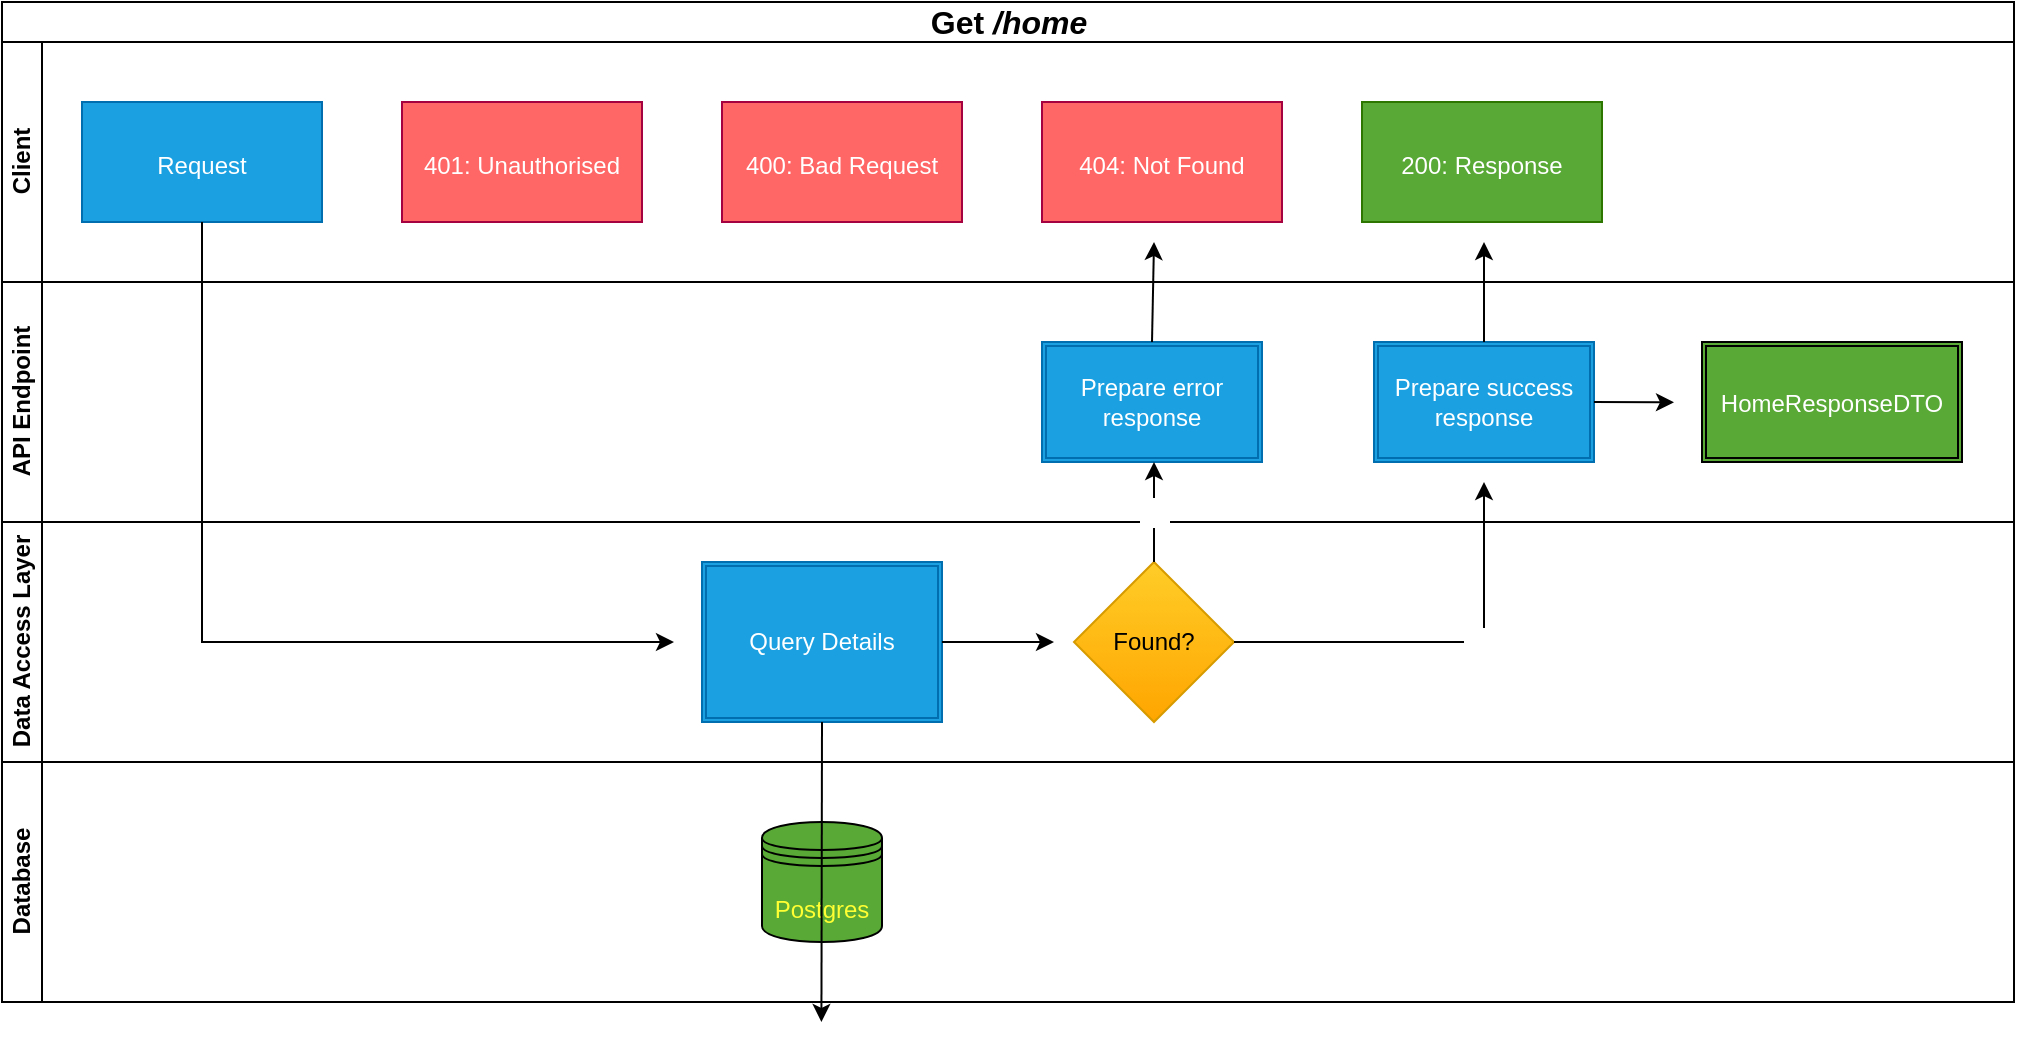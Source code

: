 <mxfile>
    <diagram id="v3T3SfXD5kMLhObpNZNS" name="Page-1">
        <mxGraphModel dx="965" dy="902" grid="0" gridSize="10" guides="0" tooltips="1" connect="1" arrows="1" fold="1" page="1" pageScale="1" pageWidth="583" pageHeight="827" background="none" math="0" shadow="0">
            <root>
                <mxCell id="0"/>
                <mxCell id="1" parent="0"/>
                <mxCell id="28" value="&lt;font style=&quot;font-size: 16px;&quot;&gt;Get &lt;i&gt;/home&lt;/i&gt;&lt;/font&gt;" style="swimlane;childLayout=stackLayout;resizeParent=1;resizeParentMax=0;horizontal=1;startSize=20;horizontalStack=0;html=1;rounded=0;" parent="1" vertex="1">
                    <mxGeometry x="414" y="110" width="1006" height="500" as="geometry"/>
                </mxCell>
                <mxCell id="29" value="Client" style="swimlane;startSize=20;horizontal=0;html=1;rounded=0;" parent="28" vertex="1">
                    <mxGeometry y="20" width="1006" height="120" as="geometry"/>
                </mxCell>
                <mxCell id="38" value="&lt;span style=&quot;font-size: 12px;&quot;&gt;401: Unauthorised&lt;/span&gt;" style="whiteSpace=wrap;html=1;fontSize=19;fillColor=#FF6666;strokeColor=#A50040;fontColor=#ffffff;rounded=0;" parent="29" vertex="1">
                    <mxGeometry x="200" y="30" width="120" height="60" as="geometry"/>
                </mxCell>
                <mxCell id="40" value="&lt;font style=&quot;font-size: 12px;&quot;&gt;400: Bad Request&lt;/font&gt;" style="whiteSpace=wrap;html=1;fontSize=19;fillColor=#FF6666;strokeColor=#A50040;fontColor=#ffffff;rounded=0;" parent="29" vertex="1">
                    <mxGeometry x="360" y="30" width="120" height="60" as="geometry"/>
                </mxCell>
                <mxCell id="42" value="&lt;font style=&quot;font-size: 12px;&quot;&gt;404: Not Found&lt;/font&gt;" style="whiteSpace=wrap;html=1;fontSize=19;fillColor=#FF6666;strokeColor=#A50040;fontColor=#ffffff;rounded=0;" parent="29" vertex="1">
                    <mxGeometry x="520" y="30" width="120" height="60" as="geometry"/>
                </mxCell>
                <mxCell id="49" value="&lt;font style=&quot;font-size: 12px;&quot;&gt;200: Response&lt;/font&gt;" style="whiteSpace=wrap;html=1;fontSize=19;fillColor=#59A936;strokeColor=#2D7600;fontColor=#ffffff;rounded=0;" parent="29" vertex="1">
                    <mxGeometry x="680" y="30" width="120" height="60" as="geometry"/>
                </mxCell>
                <mxCell id="51" value="&lt;font style=&quot;font-size: 12px;&quot;&gt;Request&lt;/font&gt;" style="whiteSpace=wrap;html=1;fontSize=19;fillColor=#1ba1e2;strokeColor=#006EAF;fontColor=#ffffff;rounded=0;" parent="29" vertex="1">
                    <mxGeometry x="40" y="30" width="120" height="60" as="geometry"/>
                </mxCell>
                <mxCell id="30" value="API Endpoint" style="swimlane;startSize=20;horizontal=0;html=1;rounded=0;" parent="28" vertex="1">
                    <mxGeometry y="140" width="1006" height="120" as="geometry"/>
                </mxCell>
                <mxCell id="62" value="Prepare error response" style="shape=ext;double=1;rounded=0;whiteSpace=wrap;html=1;fontSize=12;fontColor=#ffffff;fillColor=#1ba1e2;strokeColor=#006EAF;" parent="30" vertex="1">
                    <mxGeometry x="520" y="30" width="110" height="60" as="geometry"/>
                </mxCell>
                <mxCell id="69" value="Prepare success response" style="shape=ext;double=1;rounded=0;whiteSpace=wrap;html=1;fontSize=12;fontColor=#ffffff;fillColor=#1ba1e2;strokeColor=#006EAF;" parent="30" vertex="1">
                    <mxGeometry x="686" y="30" width="110" height="60" as="geometry"/>
                </mxCell>
                <mxCell id="77" value="&lt;font style=&quot;font-size: 12px;&quot;&gt;HomeResponseDTO&lt;/font&gt;" style="shape=ext;double=1;rounded=0;whiteSpace=wrap;html=1;fontSize=17;fontColor=#FFFFFF;fillColor=#59A936;" parent="30" vertex="1">
                    <mxGeometry x="850" y="30" width="130" height="60" as="geometry"/>
                </mxCell>
                <mxCell id="33" value="Data Access Layer" style="swimlane;startSize=20;horizontal=0;html=1;rounded=0;" parent="28" vertex="1">
                    <mxGeometry y="260" width="1006" height="120" as="geometry"/>
                </mxCell>
                <mxCell id="57" value="&lt;font color=&quot;#ffffff&quot;&gt;Query Details&lt;/font&gt;" style="shape=ext;double=1;rounded=0;whiteSpace=wrap;html=1;fontSize=12;fillColor=#1ba1e2;strokeColor=#006EAF;fontColor=#ffffff;" parent="33" vertex="1">
                    <mxGeometry x="350" y="20" width="120" height="80" as="geometry"/>
                </mxCell>
                <mxCell id="60" value="Found?" style="rhombus;whiteSpace=wrap;html=1;fontSize=12;fillColor=#ffcd28;strokeColor=#d79b00;gradientColor=#ffa500;rounded=0;" parent="33" vertex="1">
                    <mxGeometry x="536" y="20" width="80" height="80" as="geometry"/>
                </mxCell>
                <mxCell id="72" value="&lt;font style=&quot;font-size: 17px;&quot;&gt;Prisma&lt;/font&gt;" style="text;html=1;align=center;verticalAlign=middle;resizable=0;points=[];autosize=1;strokeColor=none;fillColor=none;fontSize=12;fontColor=#FFFFFF;rounded=0;" parent="33" vertex="1">
                    <mxGeometry x="156" y="45" width="80" height="30" as="geometry"/>
                </mxCell>
                <mxCell id="55" value="Database" style="swimlane;startSize=20;horizontal=0;html=1;rounded=0;" parent="28" vertex="1">
                    <mxGeometry y="380" width="1006" height="120" as="geometry"/>
                </mxCell>
                <mxCell id="56" value="&lt;font style=&quot;font-size: 12px;&quot;&gt;Postgres&lt;/font&gt;" style="shape=datastore;whiteSpace=wrap;html=1;fontSize=20;fontColor=#FFFF33;fillColor=#59A936;rounded=0;" parent="55" vertex="1">
                    <mxGeometry x="380" y="30" width="60" height="60" as="geometry"/>
                </mxCell>
                <mxCell id="54" value="" style="edgeStyle=none;html=1;fontSize=20;fontColor=#FFFF33;rounded=0;" parent="28" source="51" edge="1">
                    <mxGeometry relative="1" as="geometry">
                        <mxPoint x="336" y="320" as="targetPoint"/>
                        <Array as="points">
                            <mxPoint x="100" y="320"/>
                        </Array>
                    </mxGeometry>
                </mxCell>
                <mxCell id="64" style="edgeStyle=none;html=1;exitX=1;exitY=0.5;exitDx=0;exitDy=0;fontSize=12;fontColor=#FFFFFF;rounded=0;" parent="28" source="60" edge="1">
                    <mxGeometry relative="1" as="geometry">
                        <mxPoint x="741" y="240" as="targetPoint"/>
                        <Array as="points">
                            <mxPoint x="706" y="320"/>
                            <mxPoint x="741" y="320"/>
                        </Array>
                    </mxGeometry>
                </mxCell>
                <mxCell id="65" value="Yes" style="edgeLabel;html=1;align=center;verticalAlign=middle;resizable=0;points=[];fontSize=12;fontColor=#FFFFFF;rounded=0;" parent="64" vertex="1" connectable="0">
                    <mxGeometry x="0.218" y="1" relative="1" as="geometry">
                        <mxPoint as="offset"/>
                    </mxGeometry>
                </mxCell>
                <mxCell id="58" style="edgeStyle=none;html=1;exitX=0.5;exitY=1;exitDx=0;exitDy=0;fontSize=12;fontColor=#FFFFFF;rounded=0;" parent="1" source="57" edge="1">
                    <mxGeometry relative="1" as="geometry">
                        <mxPoint x="823.706" y="620" as="targetPoint"/>
                    </mxGeometry>
                </mxCell>
                <mxCell id="59" style="edgeStyle=none;html=1;exitX=1;exitY=0.5;exitDx=0;exitDy=0;fontSize=12;fontColor=#FFFFFF;rounded=0;" parent="1" source="57" edge="1">
                    <mxGeometry relative="1" as="geometry">
                        <mxPoint x="940" y="430" as="targetPoint"/>
                    </mxGeometry>
                </mxCell>
                <mxCell id="61" value="No" style="edgeStyle=none;html=1;exitX=0.5;exitY=0;exitDx=0;exitDy=0;fontSize=12;fontColor=#FFFFFF;rounded=0;" parent="1" source="60" edge="1">
                    <mxGeometry relative="1" as="geometry">
                        <mxPoint x="990" y="340" as="targetPoint"/>
                    </mxGeometry>
                </mxCell>
                <mxCell id="63" style="edgeStyle=none;html=1;exitX=0.5;exitY=0;exitDx=0;exitDy=0;fontSize=12;fontColor=#FFFFFF;rounded=0;" parent="1" source="62" edge="1">
                    <mxGeometry relative="1" as="geometry">
                        <mxPoint x="990" y="230" as="targetPoint"/>
                    </mxGeometry>
                </mxCell>
                <mxCell id="71" style="edgeStyle=none;html=1;exitX=0.5;exitY=0;exitDx=0;exitDy=0;fontSize=12;fontColor=#FFFFFF;rounded=0;" parent="1" source="69" edge="1">
                    <mxGeometry relative="1" as="geometry">
                        <mxPoint x="1155" y="230" as="targetPoint"/>
                    </mxGeometry>
                </mxCell>
                <mxCell id="76" style="edgeStyle=none;html=1;exitX=1;exitY=0.5;exitDx=0;exitDy=0;fontSize=17;fontColor=#FFFFFF;rounded=0;" parent="1" source="69" edge="1">
                    <mxGeometry relative="1" as="geometry">
                        <mxPoint x="1250" y="310.154" as="targetPoint"/>
                    </mxGeometry>
                </mxCell>
            </root>
        </mxGraphModel>
    </diagram>
</mxfile>
